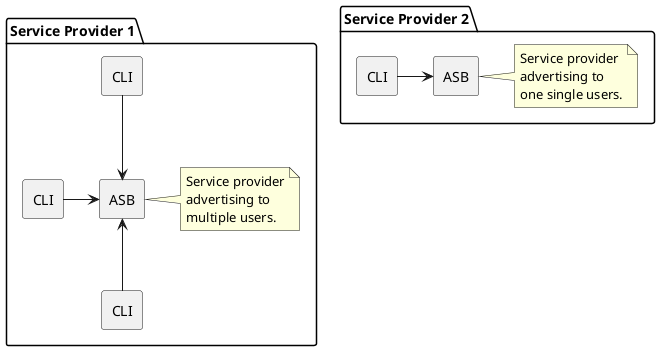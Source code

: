 @startuml

package "Service Provider 1" {

    rectangle CLI as cli01
    rectangle CLI as cli02
    rectangle CLI as cli03


    rectangle ASB as asb01
    note right of asb01
      Service provider
      advertising to
      multiple users.
    end note

    cli01 -> asb01
    cli02 --> asb01
    asb01 <-- cli03

}

package "Service Provider 2" {
    rectangle CLI as cli04
    rectangle ASB as asb02
    note right of asb02
      Service provider
      advertising to
      one single users.
    end note

    cli04 -> asb02
}
@enduml

